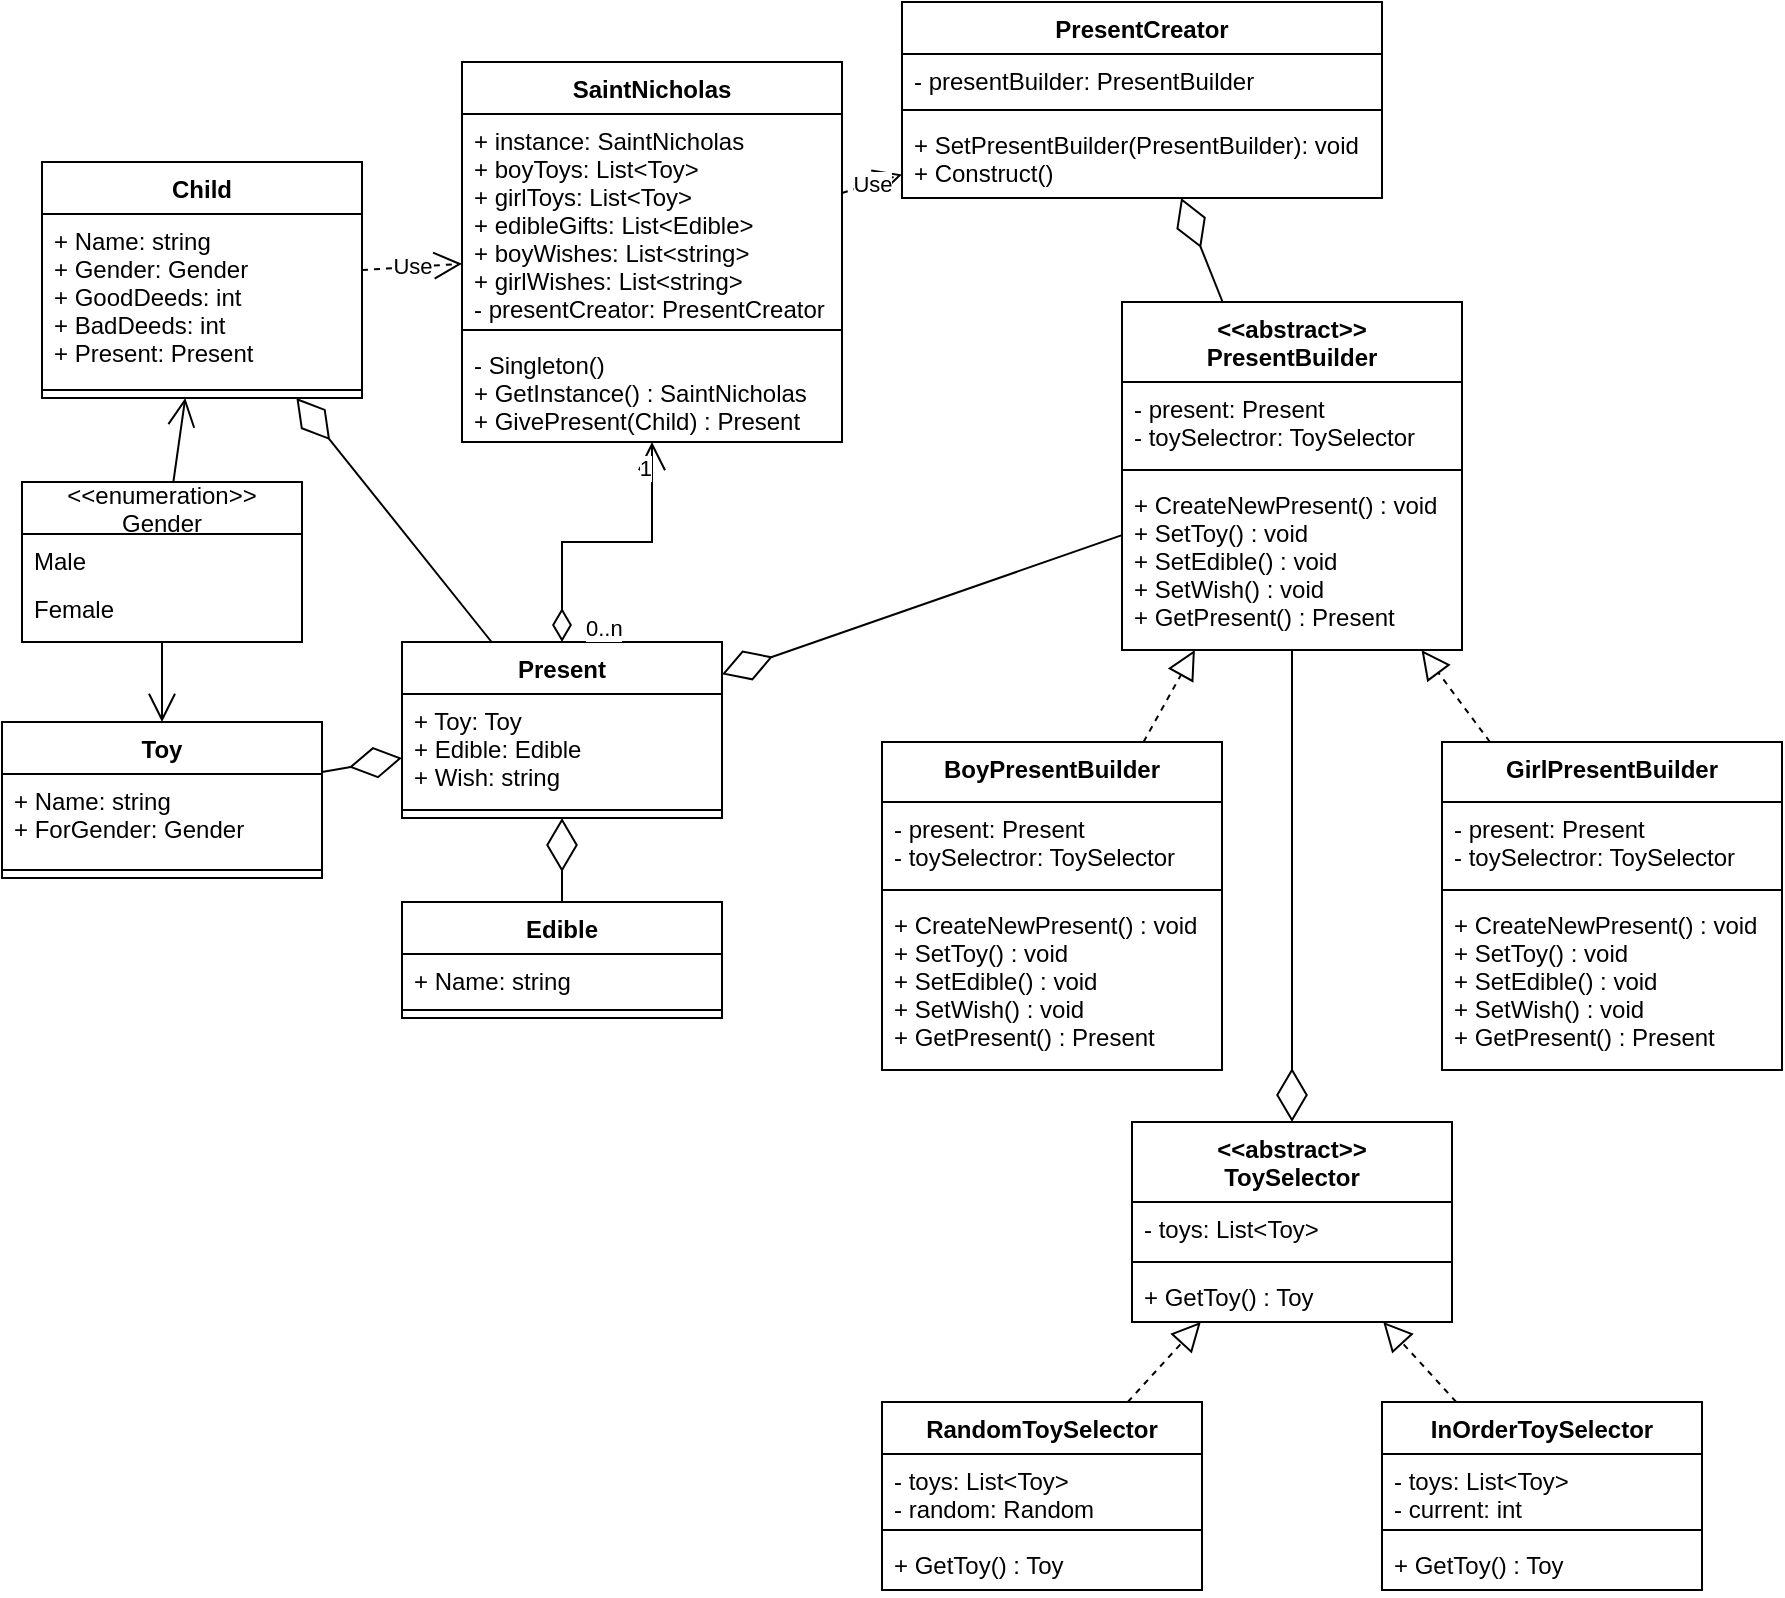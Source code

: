 <mxfile version="15.7.3" type="device"><diagram id="cpYMfGNklyxR-ddlI_Ua" name="Page-1"><mxGraphModel dx="1221" dy="681" grid="1" gridSize="10" guides="1" tooltips="1" connect="1" arrows="1" fold="1" page="1" pageScale="1" pageWidth="827" pageHeight="1169" math="0" shadow="0"><root><mxCell id="0"/><mxCell id="1" parent="0"/><mxCell id="Ta_QxFmrexrslY-g9di2-1" value="SaintNicholas" style="swimlane;fontStyle=1;align=center;verticalAlign=top;childLayout=stackLayout;horizontal=1;startSize=26;horizontalStack=0;resizeParent=1;resizeParentMax=0;resizeLast=0;collapsible=1;marginBottom=0;" vertex="1" parent="1"><mxGeometry x="300" y="130" width="190" height="190" as="geometry"/></mxCell><mxCell id="Ta_QxFmrexrslY-g9di2-2" value="+ instance: SaintNicholas&#10;+ boyToys: List&lt;Toy&gt;&#10;+ girlToys: List&lt;Toy&gt;&#10;+ edibleGifts: List&lt;Edible&gt;&#10;+ boyWishes: List&lt;string&gt;&#10;+ girlWishes: List&lt;string&gt;&#10;- presentCreator: PresentCreator" style="text;strokeColor=none;fillColor=none;align=left;verticalAlign=top;spacingLeft=4;spacingRight=4;overflow=hidden;rotatable=0;points=[[0,0.5],[1,0.5]];portConstraint=eastwest;" vertex="1" parent="Ta_QxFmrexrslY-g9di2-1"><mxGeometry y="26" width="190" height="104" as="geometry"/></mxCell><mxCell id="Ta_QxFmrexrslY-g9di2-3" value="" style="line;strokeWidth=1;fillColor=none;align=left;verticalAlign=middle;spacingTop=-1;spacingLeft=3;spacingRight=3;rotatable=0;labelPosition=right;points=[];portConstraint=eastwest;" vertex="1" parent="Ta_QxFmrexrslY-g9di2-1"><mxGeometry y="130" width="190" height="8" as="geometry"/></mxCell><mxCell id="Ta_QxFmrexrslY-g9di2-4" value="- Singleton()&#10;+ GetInstance() : SaintNicholas&#10;+ GivePresent(Child) : Present" style="text;strokeColor=none;fillColor=none;align=left;verticalAlign=top;spacingLeft=4;spacingRight=4;overflow=hidden;rotatable=0;points=[[0,0.5],[1,0.5]];portConstraint=eastwest;" vertex="1" parent="Ta_QxFmrexrslY-g9di2-1"><mxGeometry y="138" width="190" height="52" as="geometry"/></mxCell><mxCell id="Ta_QxFmrexrslY-g9di2-5" value="Child" style="swimlane;fontStyle=1;align=center;verticalAlign=top;childLayout=stackLayout;horizontal=1;startSize=26;horizontalStack=0;resizeParent=1;resizeParentMax=0;resizeLast=0;collapsible=1;marginBottom=0;" vertex="1" parent="1"><mxGeometry x="90" y="180" width="160" height="118" as="geometry"/></mxCell><mxCell id="Ta_QxFmrexrslY-g9di2-6" value="+ Name: string&#10;+ Gender: Gender&#10;+ GoodDeeds: int&#10;+ BadDeeds: int&#10;+ Present: Present" style="text;strokeColor=none;fillColor=none;align=left;verticalAlign=top;spacingLeft=4;spacingRight=4;overflow=hidden;rotatable=0;points=[[0,0.5],[1,0.5]];portConstraint=eastwest;" vertex="1" parent="Ta_QxFmrexrslY-g9di2-5"><mxGeometry y="26" width="160" height="84" as="geometry"/></mxCell><mxCell id="Ta_QxFmrexrslY-g9di2-7" value="" style="line;strokeWidth=1;fillColor=none;align=left;verticalAlign=middle;spacingTop=-1;spacingLeft=3;spacingRight=3;rotatable=0;labelPosition=right;points=[];portConstraint=eastwest;" vertex="1" parent="Ta_QxFmrexrslY-g9di2-5"><mxGeometry y="110" width="160" height="8" as="geometry"/></mxCell><mxCell id="Ta_QxFmrexrslY-g9di2-9" value="&lt;&lt;enumeration&gt;&gt;&#10;Gender" style="swimlane;fontStyle=0;childLayout=stackLayout;horizontal=1;startSize=26;fillColor=none;horizontalStack=0;resizeParent=1;resizeParentMax=0;resizeLast=0;collapsible=1;marginBottom=0;" vertex="1" parent="1"><mxGeometry x="80" y="340" width="140" height="80" as="geometry"/></mxCell><mxCell id="Ta_QxFmrexrslY-g9di2-10" value="Male" style="text;strokeColor=none;fillColor=none;align=left;verticalAlign=top;spacingLeft=4;spacingRight=4;overflow=hidden;rotatable=0;points=[[0,0.5],[1,0.5]];portConstraint=eastwest;" vertex="1" parent="Ta_QxFmrexrslY-g9di2-9"><mxGeometry y="26" width="140" height="24" as="geometry"/></mxCell><mxCell id="Ta_QxFmrexrslY-g9di2-11" value="Female" style="text;strokeColor=none;fillColor=none;align=left;verticalAlign=top;spacingLeft=4;spacingRight=4;overflow=hidden;rotatable=0;points=[[0,0.5],[1,0.5]];portConstraint=eastwest;" vertex="1" parent="Ta_QxFmrexrslY-g9di2-9"><mxGeometry y="50" width="140" height="30" as="geometry"/></mxCell><mxCell id="Ta_QxFmrexrslY-g9di2-13" value="Present" style="swimlane;fontStyle=1;align=center;verticalAlign=top;childLayout=stackLayout;horizontal=1;startSize=26;horizontalStack=0;resizeParent=1;resizeParentMax=0;resizeLast=0;collapsible=1;marginBottom=0;" vertex="1" parent="1"><mxGeometry x="270" y="420" width="160" height="88" as="geometry"/></mxCell><mxCell id="Ta_QxFmrexrslY-g9di2-14" value="+ Toy: Toy&#10;+ Edible: Edible&#10;+ Wish: string" style="text;strokeColor=none;fillColor=none;align=left;verticalAlign=top;spacingLeft=4;spacingRight=4;overflow=hidden;rotatable=0;points=[[0,0.5],[1,0.5]];portConstraint=eastwest;" vertex="1" parent="Ta_QxFmrexrslY-g9di2-13"><mxGeometry y="26" width="160" height="54" as="geometry"/></mxCell><mxCell id="Ta_QxFmrexrslY-g9di2-15" value="" style="line;strokeWidth=1;fillColor=none;align=left;verticalAlign=middle;spacingTop=-1;spacingLeft=3;spacingRight=3;rotatable=0;labelPosition=right;points=[];portConstraint=eastwest;" vertex="1" parent="Ta_QxFmrexrslY-g9di2-13"><mxGeometry y="80" width="160" height="8" as="geometry"/></mxCell><mxCell id="Ta_QxFmrexrslY-g9di2-17" value="Toy" style="swimlane;fontStyle=1;align=center;verticalAlign=top;childLayout=stackLayout;horizontal=1;startSize=26;horizontalStack=0;resizeParent=1;resizeParentMax=0;resizeLast=0;collapsible=1;marginBottom=0;" vertex="1" parent="1"><mxGeometry x="70" y="460" width="160" height="78" as="geometry"/></mxCell><mxCell id="Ta_QxFmrexrslY-g9di2-18" value="+ Name: string&#10;+ ForGender: Gender" style="text;strokeColor=none;fillColor=none;align=left;verticalAlign=top;spacingLeft=4;spacingRight=4;overflow=hidden;rotatable=0;points=[[0,0.5],[1,0.5]];portConstraint=eastwest;" vertex="1" parent="Ta_QxFmrexrslY-g9di2-17"><mxGeometry y="26" width="160" height="44" as="geometry"/></mxCell><mxCell id="Ta_QxFmrexrslY-g9di2-19" value="" style="line;strokeWidth=1;fillColor=none;align=left;verticalAlign=middle;spacingTop=-1;spacingLeft=3;spacingRight=3;rotatable=0;labelPosition=right;points=[];portConstraint=eastwest;" vertex="1" parent="Ta_QxFmrexrslY-g9di2-17"><mxGeometry y="70" width="160" height="8" as="geometry"/></mxCell><mxCell id="Ta_QxFmrexrslY-g9di2-21" value="Edible" style="swimlane;fontStyle=1;align=center;verticalAlign=top;childLayout=stackLayout;horizontal=1;startSize=26;horizontalStack=0;resizeParent=1;resizeParentMax=0;resizeLast=0;collapsible=1;marginBottom=0;" vertex="1" parent="1"><mxGeometry x="270" y="550" width="160" height="58" as="geometry"/></mxCell><mxCell id="Ta_QxFmrexrslY-g9di2-22" value="+ Name: string" style="text;strokeColor=none;fillColor=none;align=left;verticalAlign=top;spacingLeft=4;spacingRight=4;overflow=hidden;rotatable=0;points=[[0,0.5],[1,0.5]];portConstraint=eastwest;" vertex="1" parent="Ta_QxFmrexrslY-g9di2-21"><mxGeometry y="26" width="160" height="24" as="geometry"/></mxCell><mxCell id="Ta_QxFmrexrslY-g9di2-23" value="" style="line;strokeWidth=1;fillColor=none;align=left;verticalAlign=middle;spacingTop=-1;spacingLeft=3;spacingRight=3;rotatable=0;labelPosition=right;points=[];portConstraint=eastwest;" vertex="1" parent="Ta_QxFmrexrslY-g9di2-21"><mxGeometry y="50" width="160" height="8" as="geometry"/></mxCell><mxCell id="Ta_QxFmrexrslY-g9di2-29" value="&lt;&lt;abstract&gt;&gt;&#10;PresentBuilder" style="swimlane;fontStyle=1;align=center;verticalAlign=top;childLayout=stackLayout;horizontal=1;startSize=40;horizontalStack=0;resizeParent=1;resizeParentMax=0;resizeLast=0;collapsible=1;marginBottom=0;" vertex="1" parent="1"><mxGeometry x="630" y="250" width="170" height="174" as="geometry"/></mxCell><mxCell id="Ta_QxFmrexrslY-g9di2-30" value="- present: Present&#10;- toySelectror: ToySelector" style="text;strokeColor=none;fillColor=none;align=left;verticalAlign=top;spacingLeft=4;spacingRight=4;overflow=hidden;rotatable=0;points=[[0,0.5],[1,0.5]];portConstraint=eastwest;" vertex="1" parent="Ta_QxFmrexrslY-g9di2-29"><mxGeometry y="40" width="170" height="40" as="geometry"/></mxCell><mxCell id="Ta_QxFmrexrslY-g9di2-31" value="" style="line;strokeWidth=1;fillColor=none;align=left;verticalAlign=middle;spacingTop=-1;spacingLeft=3;spacingRight=3;rotatable=0;labelPosition=right;points=[];portConstraint=eastwest;" vertex="1" parent="Ta_QxFmrexrslY-g9di2-29"><mxGeometry y="80" width="170" height="8" as="geometry"/></mxCell><mxCell id="Ta_QxFmrexrslY-g9di2-32" value="+ CreateNewPresent() : void&#10;+ SetToy() : void&#10;+ SetEdible() : void&#10;+ SetWish() : void&#10;+ GetPresent() : Present" style="text;strokeColor=none;fillColor=none;align=left;verticalAlign=top;spacingLeft=4;spacingRight=4;overflow=hidden;rotatable=0;points=[[0,0.5],[1,0.5]];portConstraint=eastwest;" vertex="1" parent="Ta_QxFmrexrslY-g9di2-29"><mxGeometry y="88" width="170" height="86" as="geometry"/></mxCell><mxCell id="Ta_QxFmrexrslY-g9di2-33" value="BoyPresentBuilder" style="swimlane;fontStyle=1;align=center;verticalAlign=top;childLayout=stackLayout;horizontal=1;startSize=30;horizontalStack=0;resizeParent=1;resizeParentMax=0;resizeLast=0;collapsible=1;marginBottom=0;" vertex="1" parent="1"><mxGeometry x="510" y="470" width="170" height="164" as="geometry"/></mxCell><mxCell id="Ta_QxFmrexrslY-g9di2-34" value="- present: Present&#10;- toySelectror: ToySelector" style="text;strokeColor=none;fillColor=none;align=left;verticalAlign=top;spacingLeft=4;spacingRight=4;overflow=hidden;rotatable=0;points=[[0,0.5],[1,0.5]];portConstraint=eastwest;" vertex="1" parent="Ta_QxFmrexrslY-g9di2-33"><mxGeometry y="30" width="170" height="40" as="geometry"/></mxCell><mxCell id="Ta_QxFmrexrslY-g9di2-35" value="" style="line;strokeWidth=1;fillColor=none;align=left;verticalAlign=middle;spacingTop=-1;spacingLeft=3;spacingRight=3;rotatable=0;labelPosition=right;points=[];portConstraint=eastwest;" vertex="1" parent="Ta_QxFmrexrslY-g9di2-33"><mxGeometry y="70" width="170" height="8" as="geometry"/></mxCell><mxCell id="Ta_QxFmrexrslY-g9di2-36" value="+ CreateNewPresent() : void&#10;+ SetToy() : void&#10;+ SetEdible() : void&#10;+ SetWish() : void&#10;+ GetPresent() : Present" style="text;strokeColor=none;fillColor=none;align=left;verticalAlign=top;spacingLeft=4;spacingRight=4;overflow=hidden;rotatable=0;points=[[0,0.5],[1,0.5]];portConstraint=eastwest;" vertex="1" parent="Ta_QxFmrexrslY-g9di2-33"><mxGeometry y="78" width="170" height="86" as="geometry"/></mxCell><mxCell id="Ta_QxFmrexrslY-g9di2-37" value="GirlPresentBuilder" style="swimlane;fontStyle=1;align=center;verticalAlign=top;childLayout=stackLayout;horizontal=1;startSize=30;horizontalStack=0;resizeParent=1;resizeParentMax=0;resizeLast=0;collapsible=1;marginBottom=0;" vertex="1" parent="1"><mxGeometry x="790" y="470" width="170" height="164" as="geometry"/></mxCell><mxCell id="Ta_QxFmrexrslY-g9di2-38" value="- present: Present&#10;- toySelectror: ToySelector" style="text;strokeColor=none;fillColor=none;align=left;verticalAlign=top;spacingLeft=4;spacingRight=4;overflow=hidden;rotatable=0;points=[[0,0.5],[1,0.5]];portConstraint=eastwest;" vertex="1" parent="Ta_QxFmrexrslY-g9di2-37"><mxGeometry y="30" width="170" height="40" as="geometry"/></mxCell><mxCell id="Ta_QxFmrexrslY-g9di2-39" value="" style="line;strokeWidth=1;fillColor=none;align=left;verticalAlign=middle;spacingTop=-1;spacingLeft=3;spacingRight=3;rotatable=0;labelPosition=right;points=[];portConstraint=eastwest;" vertex="1" parent="Ta_QxFmrexrslY-g9di2-37"><mxGeometry y="70" width="170" height="8" as="geometry"/></mxCell><mxCell id="Ta_QxFmrexrslY-g9di2-40" value="+ CreateNewPresent() : void&#10;+ SetToy() : void&#10;+ SetEdible() : void&#10;+ SetWish() : void&#10;+ GetPresent() : Present" style="text;strokeColor=none;fillColor=none;align=left;verticalAlign=top;spacingLeft=4;spacingRight=4;overflow=hidden;rotatable=0;points=[[0,0.5],[1,0.5]];portConstraint=eastwest;" vertex="1" parent="Ta_QxFmrexrslY-g9di2-37"><mxGeometry y="78" width="170" height="86" as="geometry"/></mxCell><mxCell id="Ta_QxFmrexrslY-g9di2-41" value="PresentCreator" style="swimlane;fontStyle=1;align=center;verticalAlign=top;childLayout=stackLayout;horizontal=1;startSize=26;horizontalStack=0;resizeParent=1;resizeParentMax=0;resizeLast=0;collapsible=1;marginBottom=0;" vertex="1" parent="1"><mxGeometry x="520" y="100" width="240" height="98" as="geometry"/></mxCell><mxCell id="Ta_QxFmrexrslY-g9di2-42" value="- presentBuilder: PresentBuilder" style="text;strokeColor=none;fillColor=none;align=left;verticalAlign=top;spacingLeft=4;spacingRight=4;overflow=hidden;rotatable=0;points=[[0,0.5],[1,0.5]];portConstraint=eastwest;" vertex="1" parent="Ta_QxFmrexrslY-g9di2-41"><mxGeometry y="26" width="240" height="24" as="geometry"/></mxCell><mxCell id="Ta_QxFmrexrslY-g9di2-43" value="" style="line;strokeWidth=1;fillColor=none;align=left;verticalAlign=middle;spacingTop=-1;spacingLeft=3;spacingRight=3;rotatable=0;labelPosition=right;points=[];portConstraint=eastwest;" vertex="1" parent="Ta_QxFmrexrslY-g9di2-41"><mxGeometry y="50" width="240" height="8" as="geometry"/></mxCell><mxCell id="Ta_QxFmrexrslY-g9di2-44" value="+ SetPresentBuilder(PresentBuilder): void&#10;+ Construct()" style="text;strokeColor=none;fillColor=none;align=left;verticalAlign=top;spacingLeft=4;spacingRight=4;overflow=hidden;rotatable=0;points=[[0,0.5],[1,0.5]];portConstraint=eastwest;" vertex="1" parent="Ta_QxFmrexrslY-g9di2-41"><mxGeometry y="58" width="240" height="40" as="geometry"/></mxCell><mxCell id="Ta_QxFmrexrslY-g9di2-45" value="&lt;&lt;abstract&gt;&gt;&#10;ToySelector" style="swimlane;fontStyle=1;align=center;verticalAlign=top;childLayout=stackLayout;horizontal=1;startSize=40;horizontalStack=0;resizeParent=1;resizeParentMax=0;resizeLast=0;collapsible=1;marginBottom=0;" vertex="1" parent="1"><mxGeometry x="635" y="660" width="160" height="100" as="geometry"/></mxCell><mxCell id="Ta_QxFmrexrslY-g9di2-46" value="- toys: List&lt;Toy&gt;" style="text;strokeColor=none;fillColor=none;align=left;verticalAlign=top;spacingLeft=4;spacingRight=4;overflow=hidden;rotatable=0;points=[[0,0.5],[1,0.5]];portConstraint=eastwest;" vertex="1" parent="Ta_QxFmrexrslY-g9di2-45"><mxGeometry y="40" width="160" height="26" as="geometry"/></mxCell><mxCell id="Ta_QxFmrexrslY-g9di2-47" value="" style="line;strokeWidth=1;fillColor=none;align=left;verticalAlign=middle;spacingTop=-1;spacingLeft=3;spacingRight=3;rotatable=0;labelPosition=right;points=[];portConstraint=eastwest;" vertex="1" parent="Ta_QxFmrexrslY-g9di2-45"><mxGeometry y="66" width="160" height="8" as="geometry"/></mxCell><mxCell id="Ta_QxFmrexrslY-g9di2-48" value="+ GetToy() : Toy" style="text;strokeColor=none;fillColor=none;align=left;verticalAlign=top;spacingLeft=4;spacingRight=4;overflow=hidden;rotatable=0;points=[[0,0.5],[1,0.5]];portConstraint=eastwest;" vertex="1" parent="Ta_QxFmrexrslY-g9di2-45"><mxGeometry y="74" width="160" height="26" as="geometry"/></mxCell><mxCell id="Ta_QxFmrexrslY-g9di2-49" value="RandomToySelector" style="swimlane;fontStyle=1;align=center;verticalAlign=top;childLayout=stackLayout;horizontal=1;startSize=26;horizontalStack=0;resizeParent=1;resizeParentMax=0;resizeLast=0;collapsible=1;marginBottom=0;" vertex="1" parent="1"><mxGeometry x="510" y="800" width="160" height="94" as="geometry"/></mxCell><mxCell id="Ta_QxFmrexrslY-g9di2-50" value="- toys: List&lt;Toy&gt;&#10;- random: Random" style="text;strokeColor=none;fillColor=none;align=left;verticalAlign=top;spacingLeft=4;spacingRight=4;overflow=hidden;rotatable=0;points=[[0,0.5],[1,0.5]];portConstraint=eastwest;" vertex="1" parent="Ta_QxFmrexrslY-g9di2-49"><mxGeometry y="26" width="160" height="34" as="geometry"/></mxCell><mxCell id="Ta_QxFmrexrslY-g9di2-51" value="" style="line;strokeWidth=1;fillColor=none;align=left;verticalAlign=middle;spacingTop=-1;spacingLeft=3;spacingRight=3;rotatable=0;labelPosition=right;points=[];portConstraint=eastwest;" vertex="1" parent="Ta_QxFmrexrslY-g9di2-49"><mxGeometry y="60" width="160" height="8" as="geometry"/></mxCell><mxCell id="Ta_QxFmrexrslY-g9di2-52" value="+ GetToy() : Toy" style="text;strokeColor=none;fillColor=none;align=left;verticalAlign=top;spacingLeft=4;spacingRight=4;overflow=hidden;rotatable=0;points=[[0,0.5],[1,0.5]];portConstraint=eastwest;" vertex="1" parent="Ta_QxFmrexrslY-g9di2-49"><mxGeometry y="68" width="160" height="26" as="geometry"/></mxCell><mxCell id="Ta_QxFmrexrslY-g9di2-53" value="InOrderToySelector" style="swimlane;fontStyle=1;align=center;verticalAlign=top;childLayout=stackLayout;horizontal=1;startSize=26;horizontalStack=0;resizeParent=1;resizeParentMax=0;resizeLast=0;collapsible=1;marginBottom=0;" vertex="1" parent="1"><mxGeometry x="760" y="800" width="160" height="94" as="geometry"/></mxCell><mxCell id="Ta_QxFmrexrslY-g9di2-54" value="- toys: List&lt;Toy&gt;&#10;- current: int" style="text;strokeColor=none;fillColor=none;align=left;verticalAlign=top;spacingLeft=4;spacingRight=4;overflow=hidden;rotatable=0;points=[[0,0.5],[1,0.5]];portConstraint=eastwest;" vertex="1" parent="Ta_QxFmrexrslY-g9di2-53"><mxGeometry y="26" width="160" height="34" as="geometry"/></mxCell><mxCell id="Ta_QxFmrexrslY-g9di2-55" value="" style="line;strokeWidth=1;fillColor=none;align=left;verticalAlign=middle;spacingTop=-1;spacingLeft=3;spacingRight=3;rotatable=0;labelPosition=right;points=[];portConstraint=eastwest;" vertex="1" parent="Ta_QxFmrexrslY-g9di2-53"><mxGeometry y="60" width="160" height="8" as="geometry"/></mxCell><mxCell id="Ta_QxFmrexrslY-g9di2-56" value="+ GetToy() : Toy" style="text;strokeColor=none;fillColor=none;align=left;verticalAlign=top;spacingLeft=4;spacingRight=4;overflow=hidden;rotatable=0;points=[[0,0.5],[1,0.5]];portConstraint=eastwest;" vertex="1" parent="Ta_QxFmrexrslY-g9di2-53"><mxGeometry y="68" width="160" height="26" as="geometry"/></mxCell><mxCell id="Ta_QxFmrexrslY-g9di2-57" value="" style="endArrow=diamondThin;endFill=0;endSize=24;html=1;rounded=0;" edge="1" parent="1" source="Ta_QxFmrexrslY-g9di2-13" target="Ta_QxFmrexrslY-g9di2-5"><mxGeometry width="160" relative="1" as="geometry"><mxPoint x="410" y="460" as="sourcePoint"/><mxPoint x="570" y="460" as="targetPoint"/></mxGeometry></mxCell><mxCell id="Ta_QxFmrexrslY-g9di2-58" value="" style="endArrow=diamondThin;endFill=0;endSize=24;html=1;rounded=0;" edge="1" parent="1" source="Ta_QxFmrexrslY-g9di2-21" target="Ta_QxFmrexrslY-g9di2-13"><mxGeometry width="160" relative="1" as="geometry"><mxPoint x="200" y="580" as="sourcePoint"/><mxPoint x="360" y="580" as="targetPoint"/></mxGeometry></mxCell><mxCell id="Ta_QxFmrexrslY-g9di2-59" value="" style="endArrow=diamondThin;endFill=0;endSize=24;html=1;rounded=0;" edge="1" parent="1" source="Ta_QxFmrexrslY-g9di2-17" target="Ta_QxFmrexrslY-g9di2-13"><mxGeometry width="160" relative="1" as="geometry"><mxPoint x="210" y="448.565" as="sourcePoint"/><mxPoint x="280" y="460.435" as="targetPoint"/></mxGeometry></mxCell><mxCell id="Ta_QxFmrexrslY-g9di2-60" value="" style="endArrow=block;dashed=1;endFill=0;endSize=12;html=1;rounded=0;" edge="1" parent="1" source="Ta_QxFmrexrslY-g9di2-53" target="Ta_QxFmrexrslY-g9di2-45"><mxGeometry width="160" relative="1" as="geometry"><mxPoint x="1010" y="590" as="sourcePoint"/><mxPoint x="1170" y="590" as="targetPoint"/></mxGeometry></mxCell><mxCell id="Ta_QxFmrexrslY-g9di2-62" value="" style="endArrow=block;dashed=1;endFill=0;endSize=12;html=1;rounded=0;" edge="1" parent="1" source="Ta_QxFmrexrslY-g9di2-49" target="Ta_QxFmrexrslY-g9di2-45"><mxGeometry width="160" relative="1" as="geometry"><mxPoint x="1005.154" y="810" as="sourcePoint"/><mxPoint x="936.432" y="680" as="targetPoint"/></mxGeometry></mxCell><mxCell id="Ta_QxFmrexrslY-g9di2-63" value="" style="endArrow=block;dashed=1;endFill=0;endSize=12;html=1;rounded=0;" edge="1" parent="1" source="Ta_QxFmrexrslY-g9di2-33" target="Ta_QxFmrexrslY-g9di2-29"><mxGeometry width="160" relative="1" as="geometry"><mxPoint x="580.002" y="470" as="sourcePoint"/><mxPoint x="629.743" y="374" as="targetPoint"/></mxGeometry></mxCell><mxCell id="Ta_QxFmrexrslY-g9di2-64" value="" style="endArrow=block;dashed=1;endFill=0;endSize=12;html=1;rounded=0;" edge="1" parent="1" source="Ta_QxFmrexrslY-g9di2-37" target="Ta_QxFmrexrslY-g9di2-29"><mxGeometry width="160" relative="1" as="geometry"><mxPoint x="458.641" y="450" as="sourcePoint"/><mxPoint x="469.308" y="424" as="targetPoint"/></mxGeometry></mxCell><mxCell id="Ta_QxFmrexrslY-g9di2-65" value="" style="endArrow=diamondThin;endFill=0;endSize=24;html=1;rounded=0;" edge="1" parent="1" source="Ta_QxFmrexrslY-g9di2-29" target="Ta_QxFmrexrslY-g9di2-41"><mxGeometry width="160" relative="1" as="geometry"><mxPoint x="910" y="210" as="sourcePoint"/><mxPoint x="988.909" y="272" as="targetPoint"/></mxGeometry></mxCell><mxCell id="Ta_QxFmrexrslY-g9di2-66" value="Use" style="endArrow=open;endSize=12;dashed=1;html=1;rounded=0;" edge="1" parent="1" source="Ta_QxFmrexrslY-g9di2-5" target="Ta_QxFmrexrslY-g9di2-1"><mxGeometry width="160" relative="1" as="geometry"><mxPoint x="460" y="430" as="sourcePoint"/><mxPoint x="620" y="430" as="targetPoint"/></mxGeometry></mxCell><mxCell id="Ta_QxFmrexrslY-g9di2-67" value="" style="endArrow=open;html=1;endSize=12;startArrow=diamondThin;startSize=14;startFill=0;edgeStyle=orthogonalEdgeStyle;rounded=0;" edge="1" parent="1" source="Ta_QxFmrexrslY-g9di2-13" target="Ta_QxFmrexrslY-g9di2-1"><mxGeometry relative="1" as="geometry"><mxPoint x="180" y="350" as="sourcePoint"/><mxPoint x="340" y="350" as="targetPoint"/></mxGeometry></mxCell><mxCell id="Ta_QxFmrexrslY-g9di2-68" value="0..n" style="edgeLabel;resizable=0;html=1;align=left;verticalAlign=top;" connectable="0" vertex="1" parent="Ta_QxFmrexrslY-g9di2-67"><mxGeometry x="-1" relative="1" as="geometry"><mxPoint x="10" y="-20" as="offset"/></mxGeometry></mxCell><mxCell id="Ta_QxFmrexrslY-g9di2-69" value="1" style="edgeLabel;resizable=0;html=1;align=right;verticalAlign=top;" connectable="0" vertex="1" parent="Ta_QxFmrexrslY-g9di2-67"><mxGeometry x="1" relative="1" as="geometry"/></mxCell><mxCell id="Ta_QxFmrexrslY-g9di2-70" value="Use" style="endArrow=open;endSize=12;dashed=1;html=1;rounded=0;" edge="1" parent="1" source="Ta_QxFmrexrslY-g9di2-1" target="Ta_QxFmrexrslY-g9di2-41"><mxGeometry width="160" relative="1" as="geometry"><mxPoint x="570" y="240" as="sourcePoint"/><mxPoint x="443.8" y="330" as="targetPoint"/></mxGeometry></mxCell><mxCell id="Ta_QxFmrexrslY-g9di2-71" value="" style="endArrow=diamondThin;endFill=0;endSize=24;html=1;rounded=0;" edge="1" parent="1" source="Ta_QxFmrexrslY-g9di2-29" target="Ta_QxFmrexrslY-g9di2-45"><mxGeometry width="160" relative="1" as="geometry"><mxPoint x="690" y="339.444" as="sourcePoint"/><mxPoint x="580" y="329.667" as="targetPoint"/></mxGeometry></mxCell><mxCell id="Ta_QxFmrexrslY-g9di2-72" value="" style="endArrow=diamondThin;endFill=0;endSize=24;html=1;rounded=0;" edge="1" parent="1" source="Ta_QxFmrexrslY-g9di2-29" target="Ta_QxFmrexrslY-g9di2-13"><mxGeometry width="160" relative="1" as="geometry"><mxPoint x="1015" y="284" as="sourcePoint"/><mxPoint x="1015" y="518" as="targetPoint"/></mxGeometry></mxCell><mxCell id="Ta_QxFmrexrslY-g9di2-74" value="" style="endArrow=open;endFill=1;endSize=12;html=1;rounded=0;" edge="1" parent="1" source="Ta_QxFmrexrslY-g9di2-9" target="Ta_QxFmrexrslY-g9di2-5"><mxGeometry width="160" relative="1" as="geometry"><mxPoint x="510" y="490" as="sourcePoint"/><mxPoint x="670" y="490" as="targetPoint"/></mxGeometry></mxCell><mxCell id="Ta_QxFmrexrslY-g9di2-75" value="" style="endArrow=open;endFill=1;endSize=12;html=1;rounded=0;" edge="1" parent="1" source="Ta_QxFmrexrslY-g9di2-9" target="Ta_QxFmrexrslY-g9di2-17"><mxGeometry width="160" relative="1" as="geometry"><mxPoint x="152.214" y="340" as="sourcePoint"/><mxPoint x="161.985" y="308.0" as="targetPoint"/></mxGeometry></mxCell></root></mxGraphModel></diagram></mxfile>